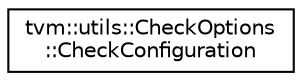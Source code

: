 digraph "Graphical Class Hierarchy"
{
  edge [fontname="Helvetica",fontsize="10",labelfontname="Helvetica",labelfontsize="10"];
  node [fontname="Helvetica",fontsize="10",shape=record];
  rankdir="LR";
  Node0 [label="tvm::utils::CheckOptions\l::CheckConfiguration",height=0.2,width=0.4,color="black", fillcolor="white", style="filled",URL="$structtvm_1_1utils_1_1CheckOptions_1_1CheckConfiguration.html"];
}
